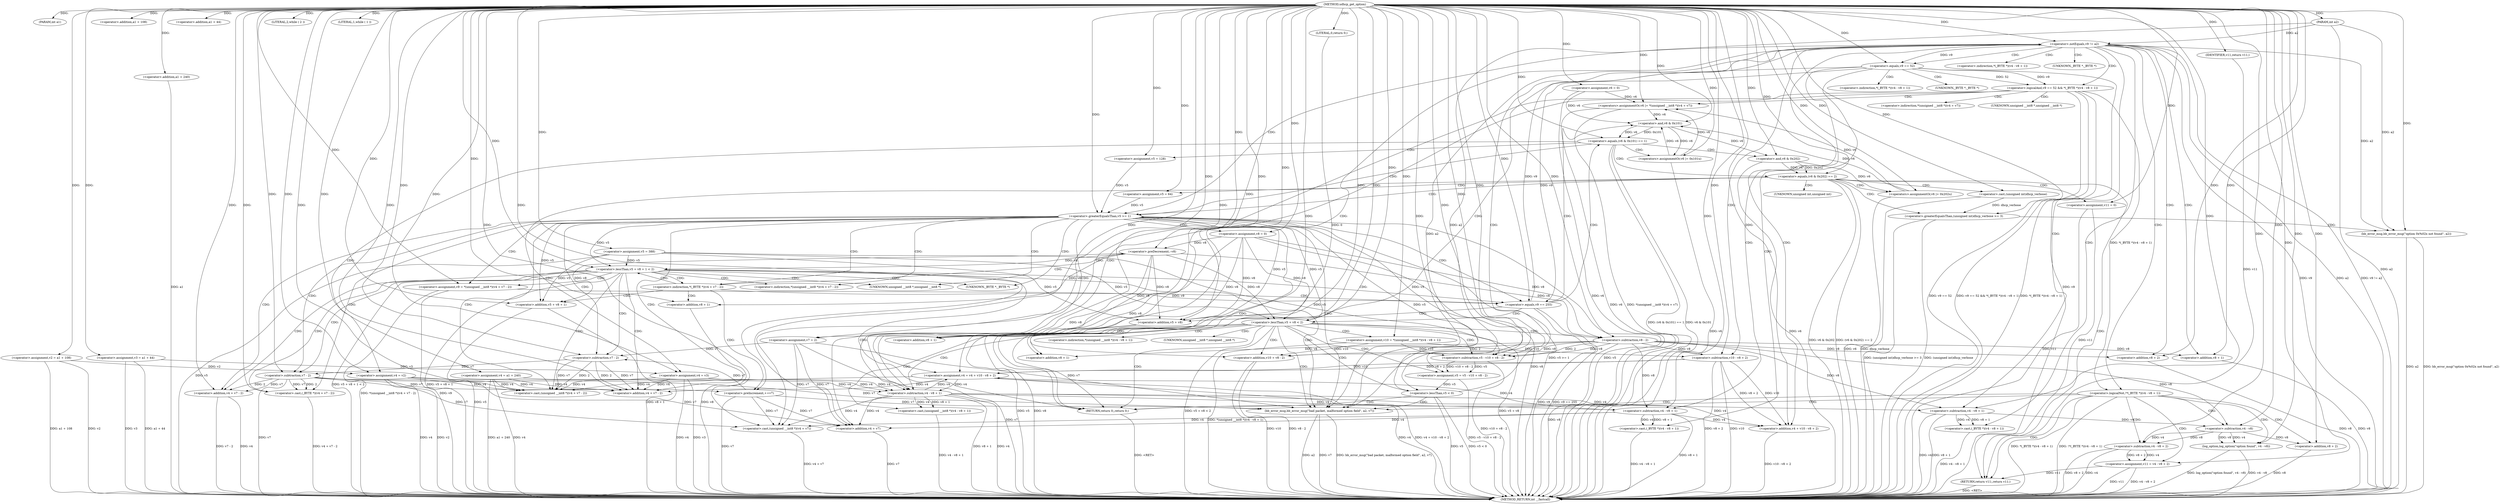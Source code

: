 digraph udhcp_get_option {  
"1000111" [label = "(METHOD,udhcp_get_option)" ]
"1000349" [label = "(METHOD_RETURN,int __fastcall)" ]
"1000112" [label = "(PARAM,int a1)" ]
"1000113" [label = "(PARAM,int a2)" ]
"1000125" [label = "(<operator>.assignment,v2 = a1 + 108)" ]
"1000127" [label = "(<operator>.addition,a1 + 108)" ]
"1000130" [label = "(<operator>.assignment,v3 = a1 + 44)" ]
"1000132" [label = "(<operator>.addition,a1 + 44)" ]
"1000135" [label = "(<operator>.assignment,v4 = a1 + 240)" ]
"1000137" [label = "(<operator>.addition,a1 + 240)" ]
"1000140" [label = "(<operator>.assignment,v5 = 388)" ]
"1000143" [label = "(<operator>.assignment,v6 = 0)" ]
"1000147" [label = "(LITERAL,2,while ( 2 ))" ]
"1000149" [label = "(<operator>.assignment,v7 = 2)" ]
"1000152" [label = "(<operator>.assignment,v8 = 0)" ]
"1000156" [label = "(LITERAL,1,while ( 1 ))" ]
"1000158" [label = "(<operator>.assignment,v9 = *(unsigned __int8 *)(v4 + v7 - 2))" ]
"1000161" [label = "(<operator>.cast,(unsigned __int8 *)(v4 + v7 - 2))" ]
"1000163" [label = "(<operator>.addition,v4 + v7 - 2)" ]
"1000165" [label = "(<operator>.subtraction,v7 - 2)" ]
"1000170" [label = "(<operator>.cast,(_BYTE *)(v4 + v7 - 2))" ]
"1000172" [label = "(<operator>.addition,v4 + v7 - 2)" ]
"1000174" [label = "(<operator>.subtraction,v7 - 2)" ]
"1000178" [label = "(<operator>.preDecrement,--v8)" ]
"1000180" [label = "(<operator>.preIncrement,++v7)" ]
"1000183" [label = "(<operator>.lessThan,v5 + v8 + 1 < 2)" ]
"1000184" [label = "(<operator>.addition,v5 + v8 + 1)" ]
"1000186" [label = "(<operator>.addition,v8 + 1)" ]
"1000192" [label = "(<operator>.equals,v9 == 255)" ]
"1000197" [label = "(<operator>.equals,(v6 & 0x101) == 1)" ]
"1000198" [label = "(<operator>.and,v6 & 0x101)" ]
"1000203" [label = "(<operators>.assignmentOr,v6 |= 0x101u)" ]
"1000206" [label = "(<operator>.assignment,v5 = 128)" ]
"1000209" [label = "(<operator>.assignment,v4 = v2)" ]
"1000214" [label = "(<operator>.equals,(v6 & 0x202) == 2)" ]
"1000215" [label = "(<operator>.and,v6 & 0x202)" ]
"1000220" [label = "(<operators>.assignmentOr,v6 |= 0x202u)" ]
"1000223" [label = "(<operator>.assignment,v5 = 64)" ]
"1000226" [label = "(<operator>.assignment,v4 = v3)" ]
"1000230" [label = "(<operator>.assignment,v11 = 0)" ]
"1000234" [label = "(<operator>.greaterEqualsThan,(unsigned int)dhcp_verbose >= 3)" ]
"1000235" [label = "(<operator>.cast,(unsigned int)dhcp_verbose)" ]
"1000239" [label = "(bb_error_msg,bb_error_msg(\"option 0x%02x not found\", a2))" ]
"1000245" [label = "(<operator>.lessThan,v5 + v8 < 2)" ]
"1000246" [label = "(<operator>.addition,v5 + v8)" ]
"1000251" [label = "(<operator>.assignment,v10 = *(unsigned __int8 *)(v4 - v8 + 1))" ]
"1000254" [label = "(<operator>.cast,(unsigned __int8 *)(v4 - v8 + 1))" ]
"1000256" [label = "(<operator>.subtraction,v4 - v8 + 1)" ]
"1000258" [label = "(<operator>.addition,v8 + 1)" ]
"1000261" [label = "(<operator>.assignment,v5 = v5 - v10 + v8 - 2)" ]
"1000263" [label = "(<operator>.subtraction,v5 - v10 + v8 - 2)" ]
"1000265" [label = "(<operator>.addition,v10 + v8 - 2)" ]
"1000267" [label = "(<operator>.subtraction,v8 - 2)" ]
"1000271" [label = "(<operator>.lessThan,v5 < 0)" ]
"1000276" [label = "(<operator>.notEquals,v9 != a2)" ]
"1000281" [label = "(<operator>.logicalAnd,v9 == 52 && *(_BYTE *)(v4 - v8 + 1))" ]
"1000282" [label = "(<operator>.equals,v9 == 52)" ]
"1000286" [label = "(<operator>.cast,(_BYTE *)(v4 - v8 + 1))" ]
"1000288" [label = "(<operator>.subtraction,v4 - v8 + 1)" ]
"1000290" [label = "(<operator>.addition,v8 + 1)" ]
"1000293" [label = "(<operators>.assignmentOr,v6 |= *(unsigned __int8 *)(v4 + v7))" ]
"1000296" [label = "(<operator>.cast,(unsigned __int8 *)(v4 + v7))" ]
"1000298" [label = "(<operator>.addition,v4 + v7)" ]
"1000301" [label = "(<operator>.assignment,v4 = v4 + v10 - v8 + 2)" ]
"1000303" [label = "(<operator>.addition,v4 + v10 - v8 + 2)" ]
"1000305" [label = "(<operator>.subtraction,v10 - v8 + 2)" ]
"1000307" [label = "(<operator>.addition,v8 + 2)" ]
"1000312" [label = "(<operator>.greaterEqualsThan,v5 >= 1)" ]
"1000318" [label = "(<operator>.logicalNot,!*(_BYTE *)(v4 - v8 + 1))" ]
"1000320" [label = "(<operator>.cast,(_BYTE *)(v4 - v8 + 1))" ]
"1000322" [label = "(<operator>.subtraction,v4 - v8 + 1)" ]
"1000324" [label = "(<operator>.addition,v8 + 1)" ]
"1000329" [label = "(bb_error_msg,bb_error_msg(\"bad packet, malformed option field\", a2, v7))" ]
"1000333" [label = "(RETURN,return 0;,return 0;)" ]
"1000334" [label = "(LITERAL,0,return 0;)" ]
"1000335" [label = "(log_option,log_option(\"option found\", v4 - v8))" ]
"1000337" [label = "(<operator>.subtraction,v4 - v8)" ]
"1000340" [label = "(<operator>.assignment,v11 = v4 - v8 + 2)" ]
"1000342" [label = "(<operator>.subtraction,v4 - v8 + 2)" ]
"1000344" [label = "(<operator>.addition,v8 + 2)" ]
"1000347" [label = "(RETURN,return v11;,return v11;)" ]
"1000348" [label = "(IDENTIFIER,v11,return v11;)" ]
"1000160" [label = "(<operator>.indirection,*(unsigned __int8 *)(v4 + v7 - 2))" ]
"1000162" [label = "(UNKNOWN,unsigned __int8 *,unsigned __int8 *)" ]
"1000169" [label = "(<operator>.indirection,*(_BYTE *)(v4 + v7 - 2))" ]
"1000171" [label = "(UNKNOWN,_BYTE *,_BYTE *)" ]
"1000236" [label = "(UNKNOWN,unsigned int,unsigned int)" ]
"1000253" [label = "(<operator>.indirection,*(unsigned __int8 *)(v4 - v8 + 1))" ]
"1000255" [label = "(UNKNOWN,unsigned __int8 *,unsigned __int8 *)" ]
"1000285" [label = "(<operator>.indirection,*(_BYTE *)(v4 - v8 + 1))" ]
"1000287" [label = "(UNKNOWN,_BYTE *,_BYTE *)" ]
"1000295" [label = "(<operator>.indirection,*(unsigned __int8 *)(v4 + v7))" ]
"1000297" [label = "(UNKNOWN,unsigned __int8 *,unsigned __int8 *)" ]
"1000319" [label = "(<operator>.indirection,*(_BYTE *)(v4 - v8 + 1))" ]
"1000321" [label = "(UNKNOWN,_BYTE *,_BYTE *)" ]
  "1000333" -> "1000349"  [ label = "DDG: <RET>"] 
  "1000180" -> "1000349"  [ label = "DDG: v7"] 
  "1000293" -> "1000349"  [ label = "DDG: v6"] 
  "1000143" -> "1000349"  [ label = "DDG: v6"] 
  "1000135" -> "1000349"  [ label = "DDG: v4"] 
  "1000265" -> "1000349"  [ label = "DDG: v8 - 2"] 
  "1000340" -> "1000349"  [ label = "DDG: v4 - v8 + 2"] 
  "1000293" -> "1000349"  [ label = "DDG: *(unsigned __int8 *)(v4 + v7)"] 
  "1000113" -> "1000349"  [ label = "DDG: a2"] 
  "1000335" -> "1000349"  [ label = "DDG: log_option(\"option found\", v4 - v8)"] 
  "1000305" -> "1000349"  [ label = "DDG: v8 + 2"] 
  "1000320" -> "1000349"  [ label = "DDG: v4 - v8 + 1"] 
  "1000125" -> "1000349"  [ label = "DDG: a1 + 108"] 
  "1000324" -> "1000349"  [ label = "DDG: v8"] 
  "1000239" -> "1000349"  [ label = "DDG: bb_error_msg(\"option 0x%02x not found\", a2)"] 
  "1000342" -> "1000349"  [ label = "DDG: v8 + 2"] 
  "1000318" -> "1000349"  [ label = "DDG: *(_BYTE *)(v4 - v8 + 1)"] 
  "1000172" -> "1000349"  [ label = "DDG: v7 - 2"] 
  "1000335" -> "1000349"  [ label = "DDG: v4 - v8"] 
  "1000263" -> "1000349"  [ label = "DDG: v10 + v8 - 2"] 
  "1000307" -> "1000349"  [ label = "DDG: v8"] 
  "1000256" -> "1000349"  [ label = "DDG: v8 + 1"] 
  "1000183" -> "1000349"  [ label = "DDG: v5 + v8 + 1"] 
  "1000245" -> "1000349"  [ label = "DDG: v5 + v8"] 
  "1000312" -> "1000349"  [ label = "DDG: v5"] 
  "1000209" -> "1000349"  [ label = "DDG: v2"] 
  "1000322" -> "1000349"  [ label = "DDG: v4"] 
  "1000288" -> "1000349"  [ label = "DDG: v8 + 1"] 
  "1000220" -> "1000349"  [ label = "DDG: v6"] 
  "1000234" -> "1000349"  [ label = "DDG: (unsigned int)dhcp_verbose >= 3"] 
  "1000254" -> "1000349"  [ label = "DDG: v4 - v8 + 1"] 
  "1000135" -> "1000349"  [ label = "DDG: a1 + 240"] 
  "1000296" -> "1000349"  [ label = "DDG: v4 + v7"] 
  "1000271" -> "1000349"  [ label = "DDG: v5"] 
  "1000282" -> "1000349"  [ label = "DDG: v9"] 
  "1000214" -> "1000349"  [ label = "DDG: (v6 & 0x202) == 2"] 
  "1000265" -> "1000349"  [ label = "DDG: v10"] 
  "1000239" -> "1000349"  [ label = "DDG: a2"] 
  "1000340" -> "1000349"  [ label = "DDG: v11"] 
  "1000301" -> "1000349"  [ label = "DDG: v4"] 
  "1000267" -> "1000349"  [ label = "DDG: v8"] 
  "1000183" -> "1000349"  [ label = "DDG: v5 + v8 + 1 < 2"] 
  "1000226" -> "1000349"  [ label = "DDG: v4"] 
  "1000152" -> "1000349"  [ label = "DDG: v8"] 
  "1000149" -> "1000349"  [ label = "DDG: v7"] 
  "1000344" -> "1000349"  [ label = "DDG: v8"] 
  "1000203" -> "1000349"  [ label = "DDG: v6"] 
  "1000251" -> "1000349"  [ label = "DDG: *(unsigned __int8 *)(v4 - v8 + 1)"] 
  "1000281" -> "1000349"  [ label = "DDG: v9 == 52"] 
  "1000246" -> "1000349"  [ label = "DDG: v5"] 
  "1000214" -> "1000349"  [ label = "DDG: v6 & 0x202"] 
  "1000235" -> "1000349"  [ label = "DDG: dhcp_verbose"] 
  "1000276" -> "1000349"  [ label = "DDG: v9"] 
  "1000271" -> "1000349"  [ label = "DDG: v5 < 0"] 
  "1000261" -> "1000349"  [ label = "DDG: v5 - v10 + v8 - 2"] 
  "1000137" -> "1000349"  [ label = "DDG: a1"] 
  "1000184" -> "1000349"  [ label = "DDG: v5"] 
  "1000158" -> "1000349"  [ label = "DDG: v9"] 
  "1000286" -> "1000349"  [ label = "DDG: v4 - v8 + 1"] 
  "1000192" -> "1000349"  [ label = "DDG: v9"] 
  "1000130" -> "1000349"  [ label = "DDG: v3"] 
  "1000246" -> "1000349"  [ label = "DDG: v8"] 
  "1000342" -> "1000349"  [ label = "DDG: v4"] 
  "1000301" -> "1000349"  [ label = "DDG: v4 + v10 - v8 + 2"] 
  "1000230" -> "1000349"  [ label = "DDG: v11"] 
  "1000197" -> "1000349"  [ label = "DDG: v6 & 0x101"] 
  "1000329" -> "1000349"  [ label = "DDG: v7"] 
  "1000256" -> "1000349"  [ label = "DDG: v4"] 
  "1000281" -> "1000349"  [ label = "DDG: v9 == 52 && *(_BYTE *)(v4 - v8 + 1)"] 
  "1000140" -> "1000349"  [ label = "DDG: v5"] 
  "1000125" -> "1000349"  [ label = "DDG: v2"] 
  "1000192" -> "1000349"  [ label = "DDG: v9 == 255"] 
  "1000305" -> "1000349"  [ label = "DDG: v10"] 
  "1000298" -> "1000349"  [ label = "DDG: v7"] 
  "1000186" -> "1000349"  [ label = "DDG: v8"] 
  "1000226" -> "1000349"  [ label = "DDG: v3"] 
  "1000329" -> "1000349"  [ label = "DDG: bb_error_msg(\"bad packet, malformed option field\", a2, v7)"] 
  "1000276" -> "1000349"  [ label = "DDG: a2"] 
  "1000215" -> "1000349"  [ label = "DDG: v6"] 
  "1000209" -> "1000349"  [ label = "DDG: v4"] 
  "1000303" -> "1000349"  [ label = "DDG: v10 - v8 + 2"] 
  "1000172" -> "1000349"  [ label = "DDG: v4"] 
  "1000158" -> "1000349"  [ label = "DDG: *(unsigned __int8 *)(v4 + v7 - 2)"] 
  "1000318" -> "1000349"  [ label = "DDG: !*(_BYTE *)(v4 - v8 + 1)"] 
  "1000174" -> "1000349"  [ label = "DDG: v7"] 
  "1000276" -> "1000349"  [ label = "DDG: v9 != a2"] 
  "1000170" -> "1000349"  [ label = "DDG: v4 + v7 - 2"] 
  "1000197" -> "1000349"  [ label = "DDG: (v6 & 0x101) == 1"] 
  "1000322" -> "1000349"  [ label = "DDG: v8 + 1"] 
  "1000245" -> "1000349"  [ label = "DDG: v5 + v8 < 2"] 
  "1000312" -> "1000349"  [ label = "DDG: v5 >= 1"] 
  "1000184" -> "1000349"  [ label = "DDG: v8 + 1"] 
  "1000130" -> "1000349"  [ label = "DDG: a1 + 44"] 
  "1000234" -> "1000349"  [ label = "DDG: (unsigned int)dhcp_verbose"] 
  "1000281" -> "1000349"  [ label = "DDG: *(_BYTE *)(v4 - v8 + 1)"] 
  "1000329" -> "1000349"  [ label = "DDG: a2"] 
  "1000347" -> "1000349"  [ label = "DDG: <RET>"] 
  "1000111" -> "1000112"  [ label = "DDG: "] 
  "1000111" -> "1000113"  [ label = "DDG: "] 
  "1000111" -> "1000125"  [ label = "DDG: "] 
  "1000111" -> "1000127"  [ label = "DDG: "] 
  "1000111" -> "1000130"  [ label = "DDG: "] 
  "1000111" -> "1000132"  [ label = "DDG: "] 
  "1000111" -> "1000135"  [ label = "DDG: "] 
  "1000111" -> "1000137"  [ label = "DDG: "] 
  "1000111" -> "1000140"  [ label = "DDG: "] 
  "1000111" -> "1000143"  [ label = "DDG: "] 
  "1000111" -> "1000147"  [ label = "DDG: "] 
  "1000111" -> "1000149"  [ label = "DDG: "] 
  "1000111" -> "1000152"  [ label = "DDG: "] 
  "1000111" -> "1000156"  [ label = "DDG: "] 
  "1000111" -> "1000158"  [ label = "DDG: "] 
  "1000135" -> "1000161"  [ label = "DDG: v4"] 
  "1000226" -> "1000161"  [ label = "DDG: v4"] 
  "1000301" -> "1000161"  [ label = "DDG: v4"] 
  "1000209" -> "1000161"  [ label = "DDG: v4"] 
  "1000111" -> "1000161"  [ label = "DDG: "] 
  "1000165" -> "1000161"  [ label = "DDG: v7"] 
  "1000165" -> "1000161"  [ label = "DDG: 2"] 
  "1000135" -> "1000163"  [ label = "DDG: v4"] 
  "1000226" -> "1000163"  [ label = "DDG: v4"] 
  "1000301" -> "1000163"  [ label = "DDG: v4"] 
  "1000209" -> "1000163"  [ label = "DDG: v4"] 
  "1000111" -> "1000163"  [ label = "DDG: "] 
  "1000165" -> "1000163"  [ label = "DDG: v7"] 
  "1000165" -> "1000163"  [ label = "DDG: 2"] 
  "1000180" -> "1000165"  [ label = "DDG: v7"] 
  "1000149" -> "1000165"  [ label = "DDG: v7"] 
  "1000111" -> "1000165"  [ label = "DDG: "] 
  "1000111" -> "1000170"  [ label = "DDG: "] 
  "1000174" -> "1000170"  [ label = "DDG: v7"] 
  "1000174" -> "1000170"  [ label = "DDG: 2"] 
  "1000111" -> "1000172"  [ label = "DDG: "] 
  "1000174" -> "1000172"  [ label = "DDG: v7"] 
  "1000174" -> "1000172"  [ label = "DDG: 2"] 
  "1000165" -> "1000174"  [ label = "DDG: v7"] 
  "1000111" -> "1000174"  [ label = "DDG: "] 
  "1000152" -> "1000178"  [ label = "DDG: v8"] 
  "1000111" -> "1000178"  [ label = "DDG: "] 
  "1000174" -> "1000180"  [ label = "DDG: v7"] 
  "1000111" -> "1000180"  [ label = "DDG: "] 
  "1000312" -> "1000183"  [ label = "DDG: v5"] 
  "1000140" -> "1000183"  [ label = "DDG: v5"] 
  "1000111" -> "1000183"  [ label = "DDG: "] 
  "1000178" -> "1000183"  [ label = "DDG: v8"] 
  "1000312" -> "1000184"  [ label = "DDG: v5"] 
  "1000140" -> "1000184"  [ label = "DDG: v5"] 
  "1000111" -> "1000184"  [ label = "DDG: "] 
  "1000178" -> "1000184"  [ label = "DDG: v8"] 
  "1000178" -> "1000186"  [ label = "DDG: v8"] 
  "1000111" -> "1000186"  [ label = "DDG: "] 
  "1000282" -> "1000192"  [ label = "DDG: v9"] 
  "1000158" -> "1000192"  [ label = "DDG: v9"] 
  "1000111" -> "1000192"  [ label = "DDG: "] 
  "1000198" -> "1000197"  [ label = "DDG: v6"] 
  "1000198" -> "1000197"  [ label = "DDG: 0x101"] 
  "1000293" -> "1000198"  [ label = "DDG: v6"] 
  "1000143" -> "1000198"  [ label = "DDG: v6"] 
  "1000220" -> "1000198"  [ label = "DDG: v6"] 
  "1000203" -> "1000198"  [ label = "DDG: v6"] 
  "1000111" -> "1000198"  [ label = "DDG: "] 
  "1000111" -> "1000197"  [ label = "DDG: "] 
  "1000111" -> "1000203"  [ label = "DDG: "] 
  "1000198" -> "1000203"  [ label = "DDG: v6"] 
  "1000111" -> "1000206"  [ label = "DDG: "] 
  "1000125" -> "1000209"  [ label = "DDG: v2"] 
  "1000111" -> "1000209"  [ label = "DDG: "] 
  "1000215" -> "1000214"  [ label = "DDG: v6"] 
  "1000215" -> "1000214"  [ label = "DDG: 0x202"] 
  "1000198" -> "1000215"  [ label = "DDG: v6"] 
  "1000111" -> "1000215"  [ label = "DDG: "] 
  "1000111" -> "1000214"  [ label = "DDG: "] 
  "1000111" -> "1000220"  [ label = "DDG: "] 
  "1000215" -> "1000220"  [ label = "DDG: v6"] 
  "1000111" -> "1000223"  [ label = "DDG: "] 
  "1000130" -> "1000226"  [ label = "DDG: v3"] 
  "1000111" -> "1000226"  [ label = "DDG: "] 
  "1000111" -> "1000230"  [ label = "DDG: "] 
  "1000235" -> "1000234"  [ label = "DDG: dhcp_verbose"] 
  "1000111" -> "1000235"  [ label = "DDG: "] 
  "1000111" -> "1000234"  [ label = "DDG: "] 
  "1000111" -> "1000239"  [ label = "DDG: "] 
  "1000276" -> "1000239"  [ label = "DDG: a2"] 
  "1000113" -> "1000239"  [ label = "DDG: a2"] 
  "1000312" -> "1000245"  [ label = "DDG: v5"] 
  "1000140" -> "1000245"  [ label = "DDG: v5"] 
  "1000111" -> "1000245"  [ label = "DDG: "] 
  "1000152" -> "1000245"  [ label = "DDG: v8"] 
  "1000178" -> "1000245"  [ label = "DDG: v8"] 
  "1000312" -> "1000246"  [ label = "DDG: v5"] 
  "1000140" -> "1000246"  [ label = "DDG: v5"] 
  "1000111" -> "1000246"  [ label = "DDG: "] 
  "1000152" -> "1000246"  [ label = "DDG: v8"] 
  "1000178" -> "1000246"  [ label = "DDG: v8"] 
  "1000111" -> "1000251"  [ label = "DDG: "] 
  "1000256" -> "1000254"  [ label = "DDG: v4"] 
  "1000256" -> "1000254"  [ label = "DDG: v8 + 1"] 
  "1000135" -> "1000256"  [ label = "DDG: v4"] 
  "1000226" -> "1000256"  [ label = "DDG: v4"] 
  "1000301" -> "1000256"  [ label = "DDG: v4"] 
  "1000209" -> "1000256"  [ label = "DDG: v4"] 
  "1000111" -> "1000256"  [ label = "DDG: "] 
  "1000152" -> "1000256"  [ label = "DDG: v8"] 
  "1000178" -> "1000256"  [ label = "DDG: v8"] 
  "1000111" -> "1000258"  [ label = "DDG: "] 
  "1000152" -> "1000258"  [ label = "DDG: v8"] 
  "1000178" -> "1000258"  [ label = "DDG: v8"] 
  "1000263" -> "1000261"  [ label = "DDG: v5"] 
  "1000263" -> "1000261"  [ label = "DDG: v10 + v8 - 2"] 
  "1000111" -> "1000261"  [ label = "DDG: "] 
  "1000111" -> "1000263"  [ label = "DDG: "] 
  "1000312" -> "1000263"  [ label = "DDG: v5"] 
  "1000140" -> "1000263"  [ label = "DDG: v5"] 
  "1000251" -> "1000263"  [ label = "DDG: v10"] 
  "1000267" -> "1000263"  [ label = "DDG: v8"] 
  "1000267" -> "1000263"  [ label = "DDG: 2"] 
  "1000251" -> "1000265"  [ label = "DDG: v10"] 
  "1000111" -> "1000265"  [ label = "DDG: "] 
  "1000267" -> "1000265"  [ label = "DDG: v8"] 
  "1000267" -> "1000265"  [ label = "DDG: 2"] 
  "1000111" -> "1000267"  [ label = "DDG: "] 
  "1000152" -> "1000267"  [ label = "DDG: v8"] 
  "1000178" -> "1000267"  [ label = "DDG: v8"] 
  "1000261" -> "1000271"  [ label = "DDG: v5"] 
  "1000111" -> "1000271"  [ label = "DDG: "] 
  "1000192" -> "1000276"  [ label = "DDG: v9"] 
  "1000111" -> "1000276"  [ label = "DDG: "] 
  "1000113" -> "1000276"  [ label = "DDG: a2"] 
  "1000282" -> "1000281"  [ label = "DDG: v9"] 
  "1000282" -> "1000281"  [ label = "DDG: 52"] 
  "1000276" -> "1000282"  [ label = "DDG: v9"] 
  "1000111" -> "1000282"  [ label = "DDG: "] 
  "1000288" -> "1000286"  [ label = "DDG: v4"] 
  "1000288" -> "1000286"  [ label = "DDG: v8 + 1"] 
  "1000256" -> "1000288"  [ label = "DDG: v4"] 
  "1000111" -> "1000288"  [ label = "DDG: "] 
  "1000267" -> "1000288"  [ label = "DDG: v8"] 
  "1000267" -> "1000290"  [ label = "DDG: v8"] 
  "1000111" -> "1000290"  [ label = "DDG: "] 
  "1000143" -> "1000293"  [ label = "DDG: v6"] 
  "1000220" -> "1000293"  [ label = "DDG: v6"] 
  "1000203" -> "1000293"  [ label = "DDG: v6"] 
  "1000111" -> "1000293"  [ label = "DDG: "] 
  "1000288" -> "1000296"  [ label = "DDG: v4"] 
  "1000256" -> "1000296"  [ label = "DDG: v4"] 
  "1000111" -> "1000296"  [ label = "DDG: "] 
  "1000180" -> "1000296"  [ label = "DDG: v7"] 
  "1000149" -> "1000296"  [ label = "DDG: v7"] 
  "1000174" -> "1000296"  [ label = "DDG: v7"] 
  "1000288" -> "1000298"  [ label = "DDG: v4"] 
  "1000256" -> "1000298"  [ label = "DDG: v4"] 
  "1000111" -> "1000298"  [ label = "DDG: "] 
  "1000180" -> "1000298"  [ label = "DDG: v7"] 
  "1000149" -> "1000298"  [ label = "DDG: v7"] 
  "1000174" -> "1000298"  [ label = "DDG: v7"] 
  "1000288" -> "1000301"  [ label = "DDG: v4"] 
  "1000256" -> "1000301"  [ label = "DDG: v4"] 
  "1000111" -> "1000301"  [ label = "DDG: "] 
  "1000305" -> "1000301"  [ label = "DDG: v10"] 
  "1000305" -> "1000301"  [ label = "DDG: v8 + 2"] 
  "1000288" -> "1000303"  [ label = "DDG: v4"] 
  "1000256" -> "1000303"  [ label = "DDG: v4"] 
  "1000111" -> "1000303"  [ label = "DDG: "] 
  "1000305" -> "1000303"  [ label = "DDG: v10"] 
  "1000305" -> "1000303"  [ label = "DDG: v8 + 2"] 
  "1000111" -> "1000305"  [ label = "DDG: "] 
  "1000251" -> "1000305"  [ label = "DDG: v10"] 
  "1000267" -> "1000305"  [ label = "DDG: v8"] 
  "1000267" -> "1000307"  [ label = "DDG: v8"] 
  "1000111" -> "1000307"  [ label = "DDG: "] 
  "1000271" -> "1000312"  [ label = "DDG: v5"] 
  "1000223" -> "1000312"  [ label = "DDG: v5"] 
  "1000206" -> "1000312"  [ label = "DDG: v5"] 
  "1000111" -> "1000312"  [ label = "DDG: "] 
  "1000281" -> "1000318"  [ label = "DDG: *(_BYTE *)(v4 - v8 + 1)"] 
  "1000322" -> "1000320"  [ label = "DDG: v4"] 
  "1000322" -> "1000320"  [ label = "DDG: v8 + 1"] 
  "1000256" -> "1000322"  [ label = "DDG: v4"] 
  "1000111" -> "1000322"  [ label = "DDG: "] 
  "1000267" -> "1000322"  [ label = "DDG: v8"] 
  "1000267" -> "1000324"  [ label = "DDG: v8"] 
  "1000111" -> "1000324"  [ label = "DDG: "] 
  "1000111" -> "1000329"  [ label = "DDG: "] 
  "1000276" -> "1000329"  [ label = "DDG: a2"] 
  "1000113" -> "1000329"  [ label = "DDG: a2"] 
  "1000180" -> "1000329"  [ label = "DDG: v7"] 
  "1000149" -> "1000329"  [ label = "DDG: v7"] 
  "1000174" -> "1000329"  [ label = "DDG: v7"] 
  "1000334" -> "1000333"  [ label = "DDG: 0"] 
  "1000111" -> "1000333"  [ label = "DDG: "] 
  "1000111" -> "1000334"  [ label = "DDG: "] 
  "1000111" -> "1000335"  [ label = "DDG: "] 
  "1000337" -> "1000335"  [ label = "DDG: v4"] 
  "1000337" -> "1000335"  [ label = "DDG: v8"] 
  "1000322" -> "1000337"  [ label = "DDG: v4"] 
  "1000111" -> "1000337"  [ label = "DDG: "] 
  "1000267" -> "1000337"  [ label = "DDG: v8"] 
  "1000342" -> "1000340"  [ label = "DDG: v4"] 
  "1000342" -> "1000340"  [ label = "DDG: v8 + 2"] 
  "1000111" -> "1000340"  [ label = "DDG: "] 
  "1000337" -> "1000342"  [ label = "DDG: v4"] 
  "1000111" -> "1000342"  [ label = "DDG: "] 
  "1000337" -> "1000342"  [ label = "DDG: v8"] 
  "1000337" -> "1000344"  [ label = "DDG: v8"] 
  "1000111" -> "1000344"  [ label = "DDG: "] 
  "1000348" -> "1000347"  [ label = "DDG: v11"] 
  "1000340" -> "1000347"  [ label = "DDG: v11"] 
  "1000230" -> "1000347"  [ label = "DDG: v11"] 
  "1000111" -> "1000348"  [ label = "DDG: "] 
  "1000169" -> "1000186"  [ label = "CDG: "] 
  "1000169" -> "1000184"  [ label = "CDG: "] 
  "1000169" -> "1000183"  [ label = "CDG: "] 
  "1000169" -> "1000180"  [ label = "CDG: "] 
  "1000169" -> "1000178"  [ label = "CDG: "] 
  "1000169" -> "1000192"  [ label = "CDG: "] 
  "1000183" -> "1000333"  [ label = "CDG: "] 
  "1000183" -> "1000329"  [ label = "CDG: "] 
  "1000183" -> "1000174"  [ label = "CDG: "] 
  "1000183" -> "1000172"  [ label = "CDG: "] 
  "1000183" -> "1000171"  [ label = "CDG: "] 
  "1000183" -> "1000170"  [ label = "CDG: "] 
  "1000183" -> "1000169"  [ label = "CDG: "] 
  "1000183" -> "1000165"  [ label = "CDG: "] 
  "1000183" -> "1000163"  [ label = "CDG: "] 
  "1000183" -> "1000162"  [ label = "CDG: "] 
  "1000183" -> "1000161"  [ label = "CDG: "] 
  "1000183" -> "1000192"  [ label = "CDG: "] 
  "1000183" -> "1000160"  [ label = "CDG: "] 
  "1000183" -> "1000158"  [ label = "CDG: "] 
  "1000192" -> "1000198"  [ label = "CDG: "] 
  "1000192" -> "1000197"  [ label = "CDG: "] 
  "1000192" -> "1000246"  [ label = "CDG: "] 
  "1000192" -> "1000245"  [ label = "CDG: "] 
  "1000197" -> "1000206"  [ label = "CDG: "] 
  "1000197" -> "1000203"  [ label = "CDG: "] 
  "1000197" -> "1000215"  [ label = "CDG: "] 
  "1000197" -> "1000214"  [ label = "CDG: "] 
  "1000197" -> "1000209"  [ label = "CDG: "] 
  "1000197" -> "1000312"  [ label = "CDG: "] 
  "1000214" -> "1000223"  [ label = "CDG: "] 
  "1000214" -> "1000220"  [ label = "CDG: "] 
  "1000214" -> "1000236"  [ label = "CDG: "] 
  "1000214" -> "1000235"  [ label = "CDG: "] 
  "1000214" -> "1000234"  [ label = "CDG: "] 
  "1000214" -> "1000230"  [ label = "CDG: "] 
  "1000214" -> "1000226"  [ label = "CDG: "] 
  "1000214" -> "1000312"  [ label = "CDG: "] 
  "1000214" -> "1000347"  [ label = "CDG: "] 
  "1000234" -> "1000239"  [ label = "CDG: "] 
  "1000245" -> "1000256"  [ label = "CDG: "] 
  "1000245" -> "1000255"  [ label = "CDG: "] 
  "1000245" -> "1000254"  [ label = "CDG: "] 
  "1000245" -> "1000253"  [ label = "CDG: "] 
  "1000245" -> "1000251"  [ label = "CDG: "] 
  "1000245" -> "1000271"  [ label = "CDG: "] 
  "1000245" -> "1000267"  [ label = "CDG: "] 
  "1000245" -> "1000265"  [ label = "CDG: "] 
  "1000245" -> "1000263"  [ label = "CDG: "] 
  "1000245" -> "1000261"  [ label = "CDG: "] 
  "1000245" -> "1000258"  [ label = "CDG: "] 
  "1000245" -> "1000333"  [ label = "CDG: "] 
  "1000245" -> "1000329"  [ label = "CDG: "] 
  "1000271" -> "1000276"  [ label = "CDG: "] 
  "1000271" -> "1000333"  [ label = "CDG: "] 
  "1000271" -> "1000329"  [ label = "CDG: "] 
  "1000276" -> "1000282"  [ label = "CDG: "] 
  "1000276" -> "1000281"  [ label = "CDG: "] 
  "1000276" -> "1000303"  [ label = "CDG: "] 
  "1000276" -> "1000301"  [ label = "CDG: "] 
  "1000276" -> "1000320"  [ label = "CDG: "] 
  "1000276" -> "1000319"  [ label = "CDG: "] 
  "1000276" -> "1000318"  [ label = "CDG: "] 
  "1000276" -> "1000312"  [ label = "CDG: "] 
  "1000276" -> "1000307"  [ label = "CDG: "] 
  "1000276" -> "1000305"  [ label = "CDG: "] 
  "1000276" -> "1000324"  [ label = "CDG: "] 
  "1000276" -> "1000322"  [ label = "CDG: "] 
  "1000276" -> "1000321"  [ label = "CDG: "] 
  "1000281" -> "1000298"  [ label = "CDG: "] 
  "1000281" -> "1000297"  [ label = "CDG: "] 
  "1000281" -> "1000296"  [ label = "CDG: "] 
  "1000281" -> "1000295"  [ label = "CDG: "] 
  "1000281" -> "1000293"  [ label = "CDG: "] 
  "1000282" -> "1000288"  [ label = "CDG: "] 
  "1000282" -> "1000287"  [ label = "CDG: "] 
  "1000282" -> "1000286"  [ label = "CDG: "] 
  "1000282" -> "1000285"  [ label = "CDG: "] 
  "1000282" -> "1000290"  [ label = "CDG: "] 
  "1000312" -> "1000333"  [ label = "CDG: "] 
  "1000312" -> "1000329"  [ label = "CDG: "] 
  "1000312" -> "1000152"  [ label = "CDG: "] 
  "1000312" -> "1000149"  [ label = "CDG: "] 
  "1000312" -> "1000174"  [ label = "CDG: "] 
  "1000312" -> "1000172"  [ label = "CDG: "] 
  "1000312" -> "1000171"  [ label = "CDG: "] 
  "1000312" -> "1000170"  [ label = "CDG: "] 
  "1000312" -> "1000169"  [ label = "CDG: "] 
  "1000312" -> "1000165"  [ label = "CDG: "] 
  "1000312" -> "1000163"  [ label = "CDG: "] 
  "1000312" -> "1000162"  [ label = "CDG: "] 
  "1000312" -> "1000161"  [ label = "CDG: "] 
  "1000312" -> "1000192"  [ label = "CDG: "] 
  "1000312" -> "1000160"  [ label = "CDG: "] 
  "1000312" -> "1000158"  [ label = "CDG: "] 
  "1000318" -> "1000335"  [ label = "CDG: "] 
  "1000318" -> "1000333"  [ label = "CDG: "] 
  "1000318" -> "1000329"  [ label = "CDG: "] 
  "1000318" -> "1000347"  [ label = "CDG: "] 
  "1000318" -> "1000344"  [ label = "CDG: "] 
  "1000318" -> "1000342"  [ label = "CDG: "] 
  "1000318" -> "1000340"  [ label = "CDG: "] 
  "1000318" -> "1000337"  [ label = "CDG: "] 
}
